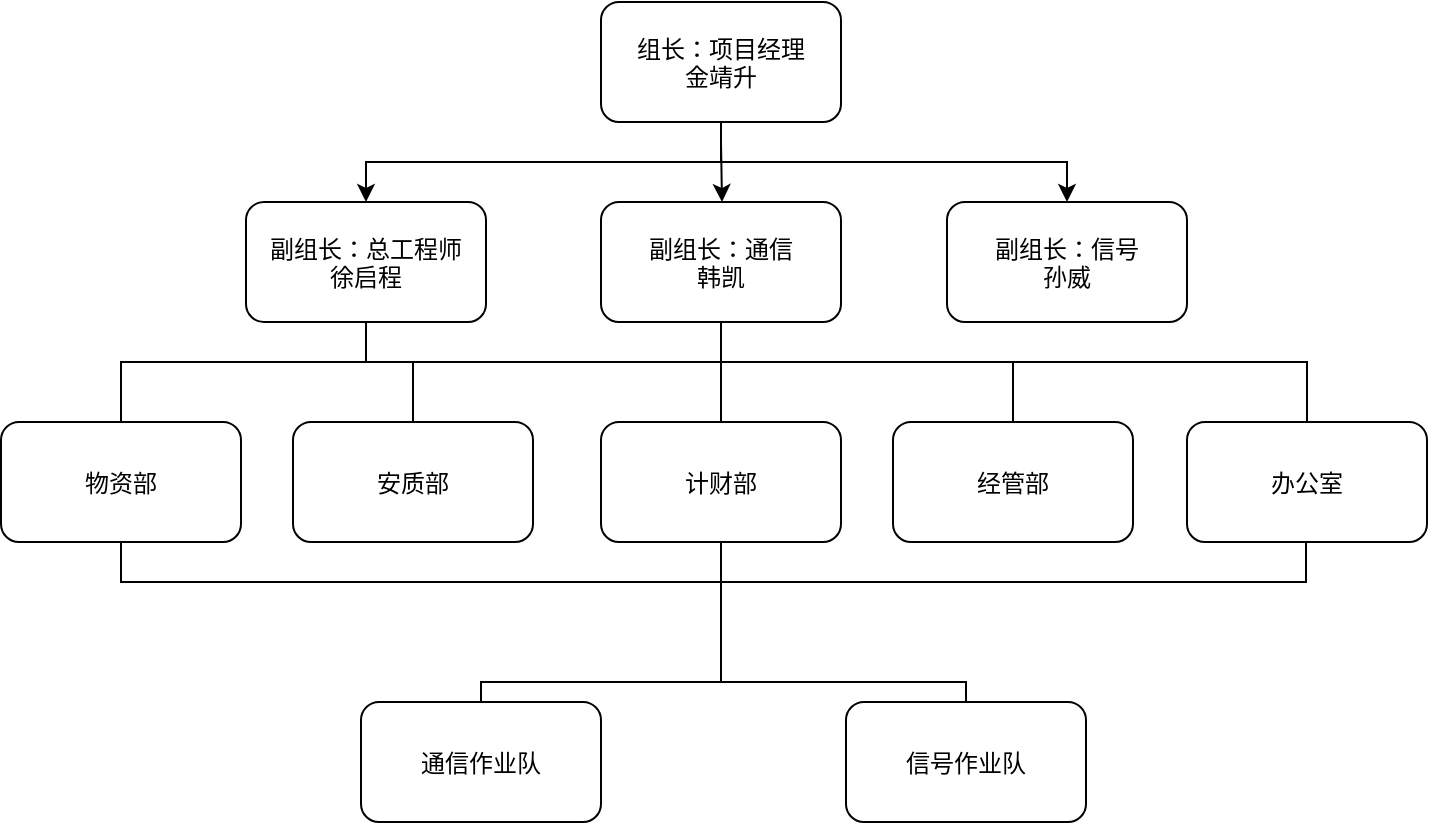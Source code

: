 <mxfile version="21.6.5" type="github">
  <diagram name="第 1 页" id="TfOpY_Mb3Z_NcbfzAvJv">
    <mxGraphModel dx="1434" dy="796" grid="1" gridSize="10" guides="1" tooltips="1" connect="1" arrows="1" fold="1" page="1" pageScale="1" pageWidth="827" pageHeight="1169" math="0" shadow="0">
      <root>
        <mxCell id="0" />
        <mxCell id="1" parent="0" />
        <mxCell id="XPyOg1C5PdjTGO9TXrcf-24" value="" style="edgeStyle=orthogonalEdgeStyle;rounded=0;orthogonalLoop=1;jettySize=auto;entryX=0.5;entryY=0;entryDx=0;entryDy=0;exitX=0.5;exitY=1;exitDx=0;exitDy=0;labelBackgroundColor=default;" parent="1" source="XPyOg1C5PdjTGO9TXrcf-1" target="XPyOg1C5PdjTGO9TXrcf-2" edge="1">
          <mxGeometry relative="1" as="geometry">
            <mxPoint x="357.5" y="70" as="sourcePoint" />
            <mxPoint x="123.5" y="140" as="targetPoint" />
            <Array as="points">
              <mxPoint x="418" y="120" />
              <mxPoint x="240" y="120" />
            </Array>
          </mxGeometry>
        </mxCell>
        <mxCell id="XPyOg1C5PdjTGO9TXrcf-25" value="" style="edgeStyle=orthogonalEdgeStyle;rounded=0;orthogonalLoop=1;jettySize=auto;labelBackgroundColor=default;" parent="1" source="XPyOg1C5PdjTGO9TXrcf-1" target="XPyOg1C5PdjTGO9TXrcf-3" edge="1">
          <mxGeometry relative="1" as="geometry">
            <Array as="points">
              <mxPoint x="418" y="110" />
              <mxPoint x="418" y="110" />
            </Array>
          </mxGeometry>
        </mxCell>
        <mxCell id="rxsBKLgN7RM-5pURQ-3g-4" style="edgeStyle=orthogonalEdgeStyle;rounded=0;orthogonalLoop=1;jettySize=auto;html=1;entryX=0.5;entryY=0;entryDx=0;entryDy=0;" parent="1" source="XPyOg1C5PdjTGO9TXrcf-1" target="rxsBKLgN7RM-5pURQ-3g-1" edge="1">
          <mxGeometry relative="1" as="geometry">
            <Array as="points">
              <mxPoint x="418" y="120" />
              <mxPoint x="590" y="120" />
            </Array>
          </mxGeometry>
        </mxCell>
        <mxCell id="XPyOg1C5PdjTGO9TXrcf-1" value="组长：项目经理&#xa;金靖升" style="rounded=1;labelBackgroundColor=default;" parent="1" vertex="1">
          <mxGeometry x="357.5" y="40" width="120" height="60" as="geometry" />
        </mxCell>
        <mxCell id="XPyOg1C5PdjTGO9TXrcf-46" value="" style="edgeStyle=orthogonalEdgeStyle;rounded=0;orthogonalLoop=1;jettySize=auto;entryX=0.5;entryY=1;entryDx=0;entryDy=0;shape=link;width=0;labelBackgroundColor=default;" parent="1" source="XPyOg1C5PdjTGO9TXrcf-2" target="XPyOg1C5PdjTGO9TXrcf-3" edge="1">
          <mxGeometry relative="1" as="geometry">
            <Array as="points">
              <mxPoint x="331" y="220" />
              <mxPoint x="505" y="220" />
            </Array>
          </mxGeometry>
        </mxCell>
        <mxCell id="XPyOg1C5PdjTGO9TXrcf-2" value="副组长：总工程师&#xa;徐启程" style="rounded=1;labelBackgroundColor=default;" parent="1" vertex="1">
          <mxGeometry x="180" y="140" width="120" height="60" as="geometry" />
        </mxCell>
        <mxCell id="XPyOg1C5PdjTGO9TXrcf-3" value="副组长：通信&#xa;韩凯" style="rounded=1;labelBackgroundColor=default;" parent="1" vertex="1">
          <mxGeometry x="357.5" y="140" width="120" height="60" as="geometry" />
        </mxCell>
        <mxCell id="XPyOg1C5PdjTGO9TXrcf-30" value="" style="edgeStyle=orthogonalEdgeStyle;rounded=0;orthogonalLoop=1;jettySize=auto;exitX=0.5;exitY=0;exitDx=0;exitDy=0;shape=link;width=0;labelBackgroundColor=default;" parent="1" source="XPyOg1C5PdjTGO9TXrcf-6" edge="1">
          <mxGeometry relative="1" as="geometry">
            <mxPoint x="330" y="220" as="targetPoint" />
            <Array as="points">
              <mxPoint x="118" y="220" />
            </Array>
          </mxGeometry>
        </mxCell>
        <mxCell id="XPyOg1C5PdjTGO9TXrcf-37" value="" style="edgeStyle=orthogonalEdgeStyle;rounded=0;orthogonalLoop=1;jettySize=auto;entryX=0.571;entryY=1;entryDx=0;entryDy=0;entryPerimeter=0;shape=link;width=0;labelBackgroundColor=default;" parent="1" source="XPyOg1C5PdjTGO9TXrcf-6" target="XPyOg1C5PdjTGO9TXrcf-10" edge="1">
          <mxGeometry relative="1" as="geometry">
            <Array as="points">
              <mxPoint x="118" y="330" />
              <mxPoint x="710" y="330" />
              <mxPoint x="710" y="310" />
            </Array>
          </mxGeometry>
        </mxCell>
        <mxCell id="XPyOg1C5PdjTGO9TXrcf-6" value="物资部" style="rounded=1;labelBackgroundColor=default;" parent="1" vertex="1">
          <mxGeometry x="57.5" y="250" width="120" height="60" as="geometry" />
        </mxCell>
        <mxCell id="XPyOg1C5PdjTGO9TXrcf-31" value="" style="edgeStyle=orthogonalEdgeStyle;rounded=0;orthogonalLoop=1;jettySize=auto;shape=link;width=0;labelBackgroundColor=default;" parent="1" source="XPyOg1C5PdjTGO9TXrcf-7" edge="1">
          <mxGeometry relative="1" as="geometry">
            <mxPoint x="263.5" y="220" as="targetPoint" />
          </mxGeometry>
        </mxCell>
        <mxCell id="XPyOg1C5PdjTGO9TXrcf-7" value="安质部" style="rounded=1;labelBackgroundColor=default;" parent="1" vertex="1">
          <mxGeometry x="203.5" y="250" width="120" height="60" as="geometry" />
        </mxCell>
        <mxCell id="XPyOg1C5PdjTGO9TXrcf-32" value="" style="edgeStyle=orthogonalEdgeStyle;rounded=0;orthogonalLoop=1;jettySize=auto;shape=link;width=0;labelBackgroundColor=default;" parent="1" source="XPyOg1C5PdjTGO9TXrcf-8" edge="1">
          <mxGeometry relative="1" as="geometry">
            <mxPoint x="417.5" y="220" as="targetPoint" />
          </mxGeometry>
        </mxCell>
        <mxCell id="XPyOg1C5PdjTGO9TXrcf-39" value="" style="edgeStyle=orthogonalEdgeStyle;rounded=0;orthogonalLoop=1;jettySize=auto;shape=link;width=0;labelBackgroundColor=default;" parent="1" source="XPyOg1C5PdjTGO9TXrcf-8" edge="1">
          <mxGeometry relative="1" as="geometry">
            <mxPoint x="417.5" y="330" as="targetPoint" />
          </mxGeometry>
        </mxCell>
        <mxCell id="rxsBKLgN7RM-5pURQ-3g-6" style="edgeStyle=orthogonalEdgeStyle;rounded=0;orthogonalLoop=1;jettySize=auto;html=1;shape=link;width=0;" parent="1" source="XPyOg1C5PdjTGO9TXrcf-8" target="rxsBKLgN7RM-5pURQ-3g-5" edge="1">
          <mxGeometry relative="1" as="geometry">
            <Array as="points">
              <mxPoint x="418" y="380" />
              <mxPoint x="540" y="380" />
            </Array>
          </mxGeometry>
        </mxCell>
        <mxCell id="XPyOg1C5PdjTGO9TXrcf-8" value="计财部" style="rounded=1;labelBackgroundColor=default;" parent="1" vertex="1">
          <mxGeometry x="357.5" y="250" width="120" height="60" as="geometry" />
        </mxCell>
        <mxCell id="XPyOg1C5PdjTGO9TXrcf-33" value="" style="edgeStyle=orthogonalEdgeStyle;rounded=0;orthogonalLoop=1;jettySize=auto;shape=link;width=0;labelBackgroundColor=default;" parent="1" source="XPyOg1C5PdjTGO9TXrcf-9" edge="1">
          <mxGeometry relative="1" as="geometry">
            <mxPoint x="563.5" y="220" as="targetPoint" />
          </mxGeometry>
        </mxCell>
        <mxCell id="XPyOg1C5PdjTGO9TXrcf-9" value="经管部" style="rounded=1;labelBackgroundColor=default;" parent="1" vertex="1">
          <mxGeometry x="503.5" y="250" width="120" height="60" as="geometry" />
        </mxCell>
        <mxCell id="XPyOg1C5PdjTGO9TXrcf-34" value="" style="edgeStyle=orthogonalEdgeStyle;rounded=0;orthogonalLoop=1;jettySize=auto;shape=link;width=0;labelBackgroundColor=default;" parent="1" source="XPyOg1C5PdjTGO9TXrcf-10" edge="1">
          <mxGeometry relative="1" as="geometry">
            <mxPoint x="410" y="220" as="targetPoint" />
            <Array as="points">
              <mxPoint x="711" y="220" />
            </Array>
          </mxGeometry>
        </mxCell>
        <mxCell id="XPyOg1C5PdjTGO9TXrcf-10" value="办公室" style="rounded=1;labelBackgroundColor=default;" parent="1" vertex="1">
          <mxGeometry x="650.5" y="250" width="120" height="60" as="geometry" />
        </mxCell>
        <mxCell id="XPyOg1C5PdjTGO9TXrcf-45" value="" style="edgeStyle=orthogonalEdgeStyle;rounded=0;orthogonalLoop=1;jettySize=auto;shape=link;width=0;labelBackgroundColor=default;" parent="1" source="XPyOg1C5PdjTGO9TXrcf-21" edge="1">
          <mxGeometry relative="1" as="geometry">
            <mxPoint x="417.5" y="330" as="targetPoint" />
            <Array as="points">
              <mxPoint x="298" y="380" />
              <mxPoint x="418" y="380" />
            </Array>
          </mxGeometry>
        </mxCell>
        <mxCell id="XPyOg1C5PdjTGO9TXrcf-21" value="通信作业队" style="rounded=1;labelBackgroundColor=default;" parent="1" vertex="1">
          <mxGeometry x="237.5" y="390" width="120" height="60" as="geometry" />
        </mxCell>
        <mxCell id="rxsBKLgN7RM-5pURQ-3g-1" value="副组长：信号&#xa;孙威" style="rounded=1;labelBackgroundColor=default;" parent="1" vertex="1">
          <mxGeometry x="530.5" y="140" width="120" height="60" as="geometry" />
        </mxCell>
        <mxCell id="rxsBKLgN7RM-5pURQ-3g-5" value="信号作业队" style="rounded=1;labelBackgroundColor=default;" parent="1" vertex="1">
          <mxGeometry x="480" y="390" width="120" height="60" as="geometry" />
        </mxCell>
      </root>
    </mxGraphModel>
  </diagram>
</mxfile>
